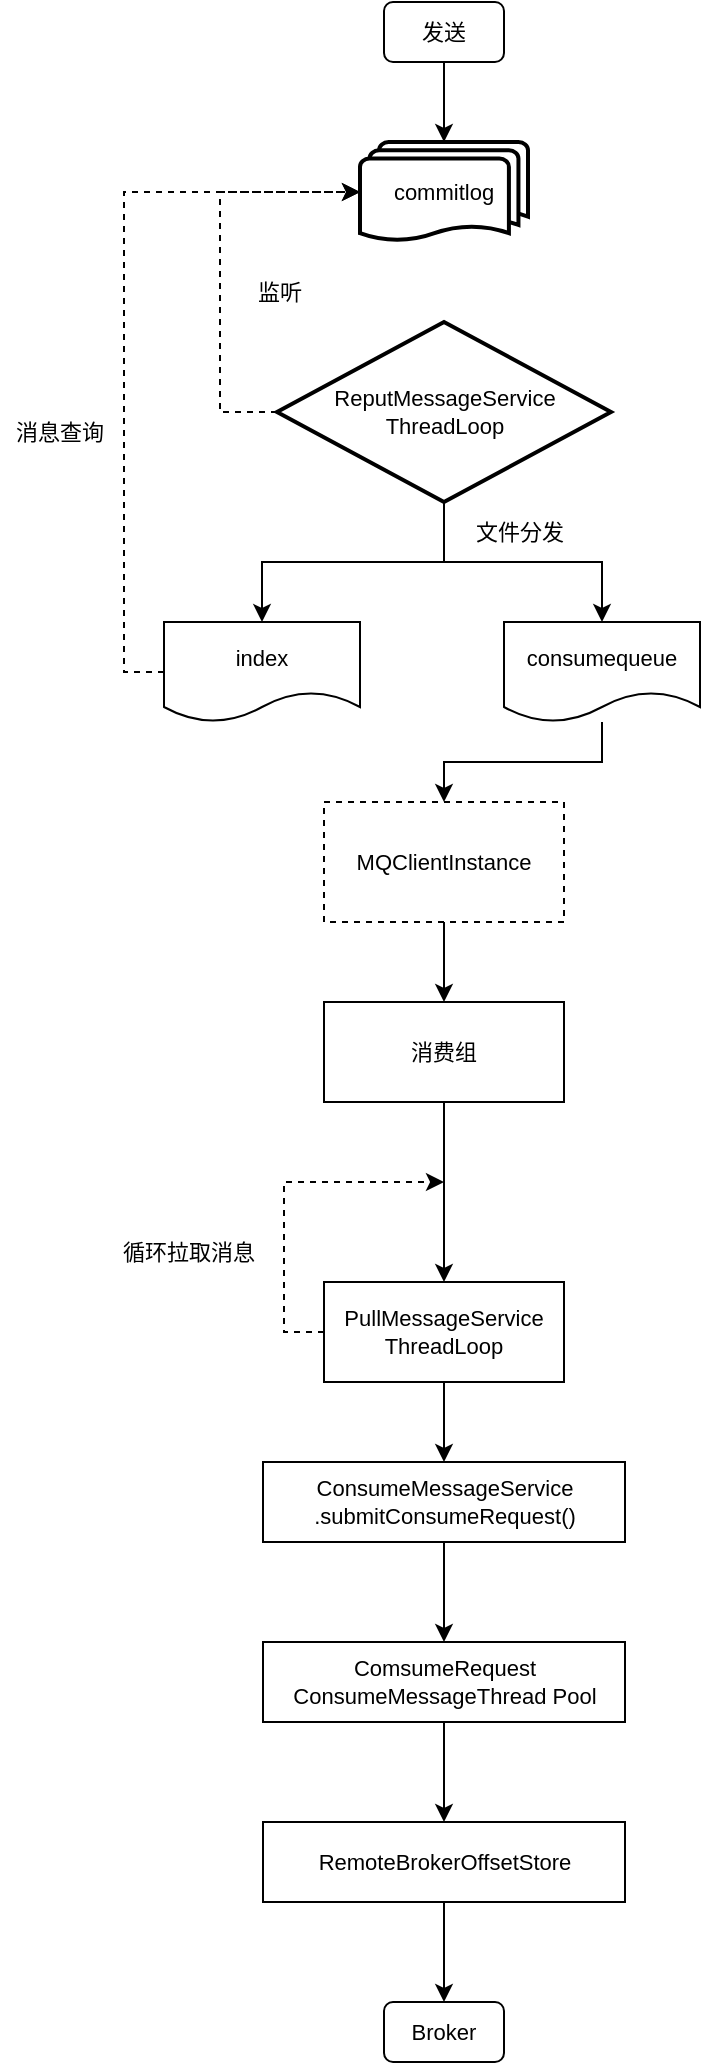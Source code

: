<mxfile version="17.4.0" type="device"><diagram id="C5RBs43oDa-KdzZeNtuy" name="Page-1"><mxGraphModel dx="1822" dy="1162" grid="1" gridSize="10" guides="1" tooltips="1" connect="1" arrows="1" fold="1" page="0" pageScale="1" pageWidth="827" pageHeight="1169" math="0" shadow="0"><root><mxCell id="WIyWlLk6GJQsqaUBKTNV-0"/><mxCell id="WIyWlLk6GJQsqaUBKTNV-1" parent="WIyWlLk6GJQsqaUBKTNV-0"/><mxCell id="He0etM5ZvFqROQhf6kBK-2" style="edgeStyle=orthogonalEdgeStyle;rounded=0;orthogonalLoop=1;jettySize=auto;html=1;entryX=0.5;entryY=0;entryDx=0;entryDy=0;entryPerimeter=0;fontSize=11;" parent="WIyWlLk6GJQsqaUBKTNV-1" source="He0etM5ZvFqROQhf6kBK-0" target="He0etM5ZvFqROQhf6kBK-1" edge="1"><mxGeometry relative="1" as="geometry"/></mxCell><mxCell id="gh6RVzigsVPVz3lAiH4F-6" style="edgeStyle=orthogonalEdgeStyle;rounded=0;orthogonalLoop=1;jettySize=auto;html=1;entryX=0.5;entryY=0;entryDx=0;entryDy=0;fontSize=11;fontColor=default;" parent="WIyWlLk6GJQsqaUBKTNV-1" source="gh6RVzigsVPVz3lAiH4F-1" target="gh6RVzigsVPVz3lAiH4F-5" edge="1"><mxGeometry relative="1" as="geometry"/></mxCell><mxCell id="gh6RVzigsVPVz3lAiH4F-7" style="edgeStyle=orthogonalEdgeStyle;rounded=0;orthogonalLoop=1;jettySize=auto;html=1;fontSize=11;fontColor=default;" parent="WIyWlLk6GJQsqaUBKTNV-1" source="gh6RVzigsVPVz3lAiH4F-1" target="gh6RVzigsVPVz3lAiH4F-4" edge="1"><mxGeometry relative="1" as="geometry"/></mxCell><mxCell id="gh6RVzigsVPVz3lAiH4F-10" style="edgeStyle=orthogonalEdgeStyle;rounded=0;orthogonalLoop=1;jettySize=auto;html=1;entryX=0;entryY=0.5;entryDx=0;entryDy=0;entryPerimeter=0;dashed=1;fontSize=11;fontColor=default;exitX=0;exitY=0.5;exitDx=0;exitDy=0;exitPerimeter=0;" parent="WIyWlLk6GJQsqaUBKTNV-1" source="gh6RVzigsVPVz3lAiH4F-1" target="He0etM5ZvFqROQhf6kBK-1" edge="1"><mxGeometry relative="1" as="geometry"><Array as="points"><mxPoint x="-260" y="105"/><mxPoint x="-260" y="-5"/></Array></mxGeometry></mxCell><mxCell id="gh6RVzigsVPVz3lAiH4F-1" value="&lt;span&gt;ReputMessageService ThreadLoop&lt;/span&gt;" style="strokeWidth=2;html=1;shape=mxgraph.flowchart.decision;whiteSpace=wrap;labelBackgroundColor=none;fontSize=11;fontColor=default;align=center;fillColor=default;gradientColor=none;strokeColor=default;labelBorderColor=none;" parent="WIyWlLk6GJQsqaUBKTNV-1" vertex="1"><mxGeometry x="-231.5" y="60" width="167" height="90" as="geometry"/></mxCell><mxCell id="He0etM5ZvFqROQhf6kBK-0" value="&lt;font style=&quot;font-size: 11px&quot;&gt;发送&lt;/font&gt;" style="rounded=1;whiteSpace=wrap;html=1;fontSize=12;glass=0;strokeWidth=1;shadow=0;" parent="WIyWlLk6GJQsqaUBKTNV-1" vertex="1"><mxGeometry x="-178" y="-100" width="60" height="30" as="geometry"/></mxCell><mxCell id="He0etM5ZvFqROQhf6kBK-1" value="commitlog" style="strokeWidth=2;html=1;shape=mxgraph.flowchart.multi-document;whiteSpace=wrap;fontSize=11;" parent="WIyWlLk6GJQsqaUBKTNV-1" vertex="1"><mxGeometry x="-190" y="-30" width="84" height="50" as="geometry"/></mxCell><mxCell id="gh6RVzigsVPVz3lAiH4F-14" style="edgeStyle=orthogonalEdgeStyle;rounded=0;orthogonalLoop=1;jettySize=auto;html=1;entryX=0.5;entryY=0;entryDx=0;entryDy=0;fontSize=11;fontColor=default;" parent="WIyWlLk6GJQsqaUBKTNV-1" source="gh6RVzigsVPVz3lAiH4F-4" target="gh6RVzigsVPVz3lAiH4F-13" edge="1"><mxGeometry relative="1" as="geometry"/></mxCell><mxCell id="gh6RVzigsVPVz3lAiH4F-4" value="consumequeue" style="shape=document;whiteSpace=wrap;html=1;boundedLbl=1;labelBackgroundColor=none;labelBorderColor=none;fontSize=11;fontColor=default;strokeColor=default;fillColor=default;gradientColor=none;" parent="WIyWlLk6GJQsqaUBKTNV-1" vertex="1"><mxGeometry x="-118" y="210" width="98" height="50" as="geometry"/></mxCell><mxCell id="gh6RVzigsVPVz3lAiH4F-9" style="edgeStyle=orthogonalEdgeStyle;rounded=0;orthogonalLoop=1;jettySize=auto;html=1;exitX=0;exitY=0.5;exitDx=0;exitDy=0;entryX=0;entryY=0.5;entryDx=0;entryDy=0;entryPerimeter=0;fontSize=11;fontColor=default;dashed=1;" parent="WIyWlLk6GJQsqaUBKTNV-1" source="gh6RVzigsVPVz3lAiH4F-5" target="He0etM5ZvFqROQhf6kBK-1" edge="1"><mxGeometry relative="1" as="geometry"/></mxCell><mxCell id="gh6RVzigsVPVz3lAiH4F-5" value="index" style="shape=document;whiteSpace=wrap;html=1;boundedLbl=1;labelBackgroundColor=none;labelBorderColor=none;fontSize=11;fontColor=default;strokeColor=default;fillColor=default;gradientColor=none;" parent="WIyWlLk6GJQsqaUBKTNV-1" vertex="1"><mxGeometry x="-288" y="210" width="98" height="50" as="geometry"/></mxCell><mxCell id="gh6RVzigsVPVz3lAiH4F-8" value="文件分发" style="text;html=1;strokeColor=none;fillColor=none;align=center;verticalAlign=middle;whiteSpace=wrap;rounded=0;labelBackgroundColor=none;labelBorderColor=none;fontSize=11;fontColor=default;" parent="WIyWlLk6GJQsqaUBKTNV-1" vertex="1"><mxGeometry x="-140" y="150" width="60" height="30" as="geometry"/></mxCell><mxCell id="gh6RVzigsVPVz3lAiH4F-11" value="监听" style="text;html=1;strokeColor=none;fillColor=none;align=center;verticalAlign=middle;whiteSpace=wrap;rounded=0;labelBackgroundColor=none;labelBorderColor=none;fontSize=11;fontColor=default;" parent="WIyWlLk6GJQsqaUBKTNV-1" vertex="1"><mxGeometry x="-260" y="30" width="60" height="30" as="geometry"/></mxCell><mxCell id="gh6RVzigsVPVz3lAiH4F-12" value="消息查询" style="text;html=1;strokeColor=none;fillColor=none;align=center;verticalAlign=middle;whiteSpace=wrap;rounded=0;labelBackgroundColor=none;labelBorderColor=none;fontSize=11;fontColor=default;" parent="WIyWlLk6GJQsqaUBKTNV-1" vertex="1"><mxGeometry x="-370" y="100" width="60" height="30" as="geometry"/></mxCell><mxCell id="gh6RVzigsVPVz3lAiH4F-16" style="edgeStyle=orthogonalEdgeStyle;rounded=0;orthogonalLoop=1;jettySize=auto;html=1;fontSize=11;fontColor=default;" parent="WIyWlLk6GJQsqaUBKTNV-1" source="gh6RVzigsVPVz3lAiH4F-13" target="gh6RVzigsVPVz3lAiH4F-15" edge="1"><mxGeometry relative="1" as="geometry"/></mxCell><mxCell id="gh6RVzigsVPVz3lAiH4F-13" value="&lt;span style=&quot;font-family: , &amp;#34;optima&amp;#34; , , , &amp;#34;pingfang sc&amp;#34; , &amp;#34;arial&amp;#34; , &amp;#34;cochin&amp;#34; , &amp;#34;georgia&amp;#34; , &amp;#34;times&amp;#34; , &amp;#34;times new roman&amp;#34; , serif ; text-align: left&quot;&gt;&lt;font style=&quot;font-size: 11px&quot;&gt;MQClientInstance&lt;/font&gt;&lt;/span&gt;" style="rounded=0;whiteSpace=wrap;html=1;labelBackgroundColor=none;labelBorderColor=none;fontSize=11;fontColor=default;strokeColor=default;fillColor=default;gradientColor=none;dashed=1;" parent="WIyWlLk6GJQsqaUBKTNV-1" vertex="1"><mxGeometry x="-208" y="300" width="120" height="60" as="geometry"/></mxCell><mxCell id="gh6RVzigsVPVz3lAiH4F-18" style="edgeStyle=orthogonalEdgeStyle;rounded=0;orthogonalLoop=1;jettySize=auto;html=1;entryX=0.5;entryY=0;entryDx=0;entryDy=0;fontSize=11;fontColor=default;" parent="WIyWlLk6GJQsqaUBKTNV-1" source="gh6RVzigsVPVz3lAiH4F-15" target="gh6RVzigsVPVz3lAiH4F-17" edge="1"><mxGeometry relative="1" as="geometry"/></mxCell><mxCell id="gh6RVzigsVPVz3lAiH4F-15" value="消费组" style="rounded=0;whiteSpace=wrap;html=1;labelBackgroundColor=none;labelBorderColor=none;fontSize=11;fontColor=default;strokeColor=default;fillColor=default;gradientColor=none;" parent="WIyWlLk6GJQsqaUBKTNV-1" vertex="1"><mxGeometry x="-208" y="400" width="120" height="50" as="geometry"/></mxCell><mxCell id="gh6RVzigsVPVz3lAiH4F-19" style="edgeStyle=orthogonalEdgeStyle;rounded=0;orthogonalLoop=1;jettySize=auto;html=1;exitX=0;exitY=0.5;exitDx=0;exitDy=0;fontSize=11;fontColor=default;dashed=1;" parent="WIyWlLk6GJQsqaUBKTNV-1" source="gh6RVzigsVPVz3lAiH4F-17" edge="1"><mxGeometry relative="1" as="geometry"><mxPoint x="-148" y="490" as="targetPoint"/><Array as="points"><mxPoint x="-228" y="565"/><mxPoint x="-228" y="490"/></Array></mxGeometry></mxCell><mxCell id="2wB7abOhlTNDrG-maMfL-1" style="edgeStyle=orthogonalEdgeStyle;rounded=0;orthogonalLoop=1;jettySize=auto;html=1;entryX=0.5;entryY=0;entryDx=0;entryDy=0;" edge="1" parent="WIyWlLk6GJQsqaUBKTNV-1" source="gh6RVzigsVPVz3lAiH4F-17" target="2wB7abOhlTNDrG-maMfL-0"><mxGeometry relative="1" as="geometry"/></mxCell><mxCell id="gh6RVzigsVPVz3lAiH4F-17" value="PullMessageService ThreadLoop" style="rounded=0;whiteSpace=wrap;html=1;labelBackgroundColor=none;labelBorderColor=none;fontSize=11;fontColor=default;strokeColor=default;fillColor=default;gradientColor=none;" parent="WIyWlLk6GJQsqaUBKTNV-1" vertex="1"><mxGeometry x="-208" y="540" width="120" height="50" as="geometry"/></mxCell><mxCell id="gh6RVzigsVPVz3lAiH4F-20" value="循环拉取消息" style="text;html=1;strokeColor=none;fillColor=none;align=center;verticalAlign=middle;whiteSpace=wrap;rounded=0;labelBackgroundColor=none;labelBorderColor=none;fontSize=11;fontColor=default;" parent="WIyWlLk6GJQsqaUBKTNV-1" vertex="1"><mxGeometry x="-330" y="510" width="108.5" height="30" as="geometry"/></mxCell><mxCell id="2wB7abOhlTNDrG-maMfL-4" style="edgeStyle=orthogonalEdgeStyle;rounded=0;orthogonalLoop=1;jettySize=auto;html=1;exitX=0.5;exitY=1;exitDx=0;exitDy=0;entryX=0.5;entryY=0;entryDx=0;entryDy=0;fontSize=11;" edge="1" parent="WIyWlLk6GJQsqaUBKTNV-1" source="2wB7abOhlTNDrG-maMfL-0" target="2wB7abOhlTNDrG-maMfL-3"><mxGeometry relative="1" as="geometry"/></mxCell><mxCell id="2wB7abOhlTNDrG-maMfL-0" value="ConsumeMessageService .submitConsumeRequest()" style="rounded=0;whiteSpace=wrap;labelBackgroundColor=none;labelBorderColor=none;fontSize=11;fontColor=default;strokeColor=default;fillColor=default;gradientColor=none;align=center;html=1;flipV=1;" vertex="1" parent="WIyWlLk6GJQsqaUBKTNV-1"><mxGeometry x="-238.5" y="630" width="181" height="40" as="geometry"/></mxCell><mxCell id="2wB7abOhlTNDrG-maMfL-6" style="edgeStyle=orthogonalEdgeStyle;rounded=0;orthogonalLoop=1;jettySize=auto;html=1;entryX=0.5;entryY=0;entryDx=0;entryDy=0;fontSize=11;" edge="1" parent="WIyWlLk6GJQsqaUBKTNV-1" source="2wB7abOhlTNDrG-maMfL-3" target="2wB7abOhlTNDrG-maMfL-5"><mxGeometry relative="1" as="geometry"/></mxCell><mxCell id="2wB7abOhlTNDrG-maMfL-3" value="&lt;span style=&quot;font-family: , &amp;#34;optima&amp;#34; , , , &amp;#34;pingfang sc&amp;#34; , &amp;#34;arial&amp;#34; , &amp;#34;cochin&amp;#34; , &amp;#34;georgia&amp;#34; , &amp;#34;times&amp;#34; , &amp;#34;times new roman&amp;#34; , serif ; text-align: left&quot;&gt;&lt;font style=&quot;font-size: 11px&quot;&gt;ComsumeRequest ConsumeMessageThread Pool&lt;/font&gt;&lt;/span&gt;" style="rounded=0;whiteSpace=wrap;labelBackgroundColor=none;labelBorderColor=none;fontSize=11;fontColor=default;strokeColor=default;fillColor=default;gradientColor=none;align=center;html=1;flipV=1;" vertex="1" parent="WIyWlLk6GJQsqaUBKTNV-1"><mxGeometry x="-238.5" y="720" width="181" height="40" as="geometry"/></mxCell><mxCell id="2wB7abOhlTNDrG-maMfL-9" style="edgeStyle=orthogonalEdgeStyle;rounded=0;orthogonalLoop=1;jettySize=auto;html=1;fontSize=11;" edge="1" parent="WIyWlLk6GJQsqaUBKTNV-1" source="2wB7abOhlTNDrG-maMfL-5" target="2wB7abOhlTNDrG-maMfL-8"><mxGeometry relative="1" as="geometry"/></mxCell><mxCell id="2wB7abOhlTNDrG-maMfL-5" value="&lt;div style=&quot;text-align: left&quot;&gt;&lt;span style=&quot;font-family: , &amp;#34;optima&amp;#34; , , , &amp;#34;pingfang sc&amp;#34; , &amp;#34;arial&amp;#34; , &amp;#34;cochin&amp;#34; , &amp;#34;georgia&amp;#34; , &amp;#34;times&amp;#34; , &amp;#34;times new roman&amp;#34; , serif&quot;&gt;&lt;font style=&quot;font-size: 11px&quot;&gt;RemoteBrokerOffsetStore&lt;/font&gt;&lt;/span&gt;&lt;/div&gt;" style="rounded=0;whiteSpace=wrap;labelBackgroundColor=none;labelBorderColor=none;fontSize=11;fontColor=default;strokeColor=default;fillColor=default;gradientColor=none;align=center;html=1;flipV=1;" vertex="1" parent="WIyWlLk6GJQsqaUBKTNV-1"><mxGeometry x="-238.5" y="810" width="181" height="40" as="geometry"/></mxCell><mxCell id="2wB7abOhlTNDrG-maMfL-8" value="&lt;font style=&quot;font-size: 11px&quot;&gt;Broker&lt;/font&gt;" style="rounded=1;whiteSpace=wrap;html=1;fontSize=12;glass=0;strokeWidth=1;shadow=0;" vertex="1" parent="WIyWlLk6GJQsqaUBKTNV-1"><mxGeometry x="-178" y="900" width="60" height="30" as="geometry"/></mxCell></root></mxGraphModel></diagram></mxfile>